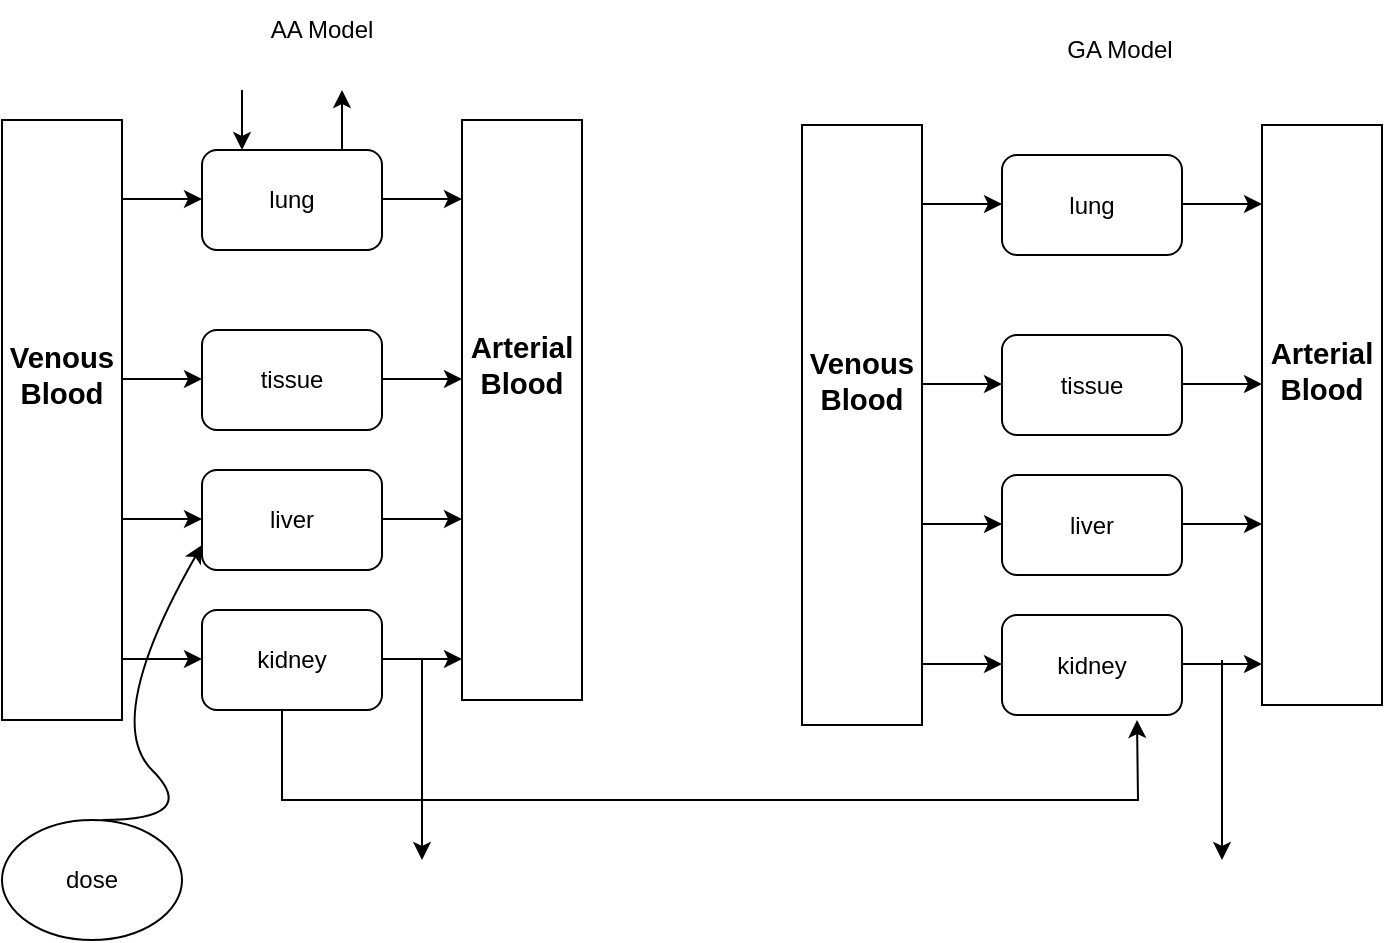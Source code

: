 <mxfile version="26.2.5">
  <diagram name="Page-1" id="WS-4GEM7qoWffYfh2LSq">
    <mxGraphModel dx="936" dy="530" grid="1" gridSize="10" guides="1" tooltips="1" connect="1" arrows="1" fold="1" page="1" pageScale="1" pageWidth="827" pageHeight="1169" math="0" shadow="0">
      <root>
        <mxCell id="0" />
        <mxCell id="1" parent="0" />
        <mxCell id="SP28HXOPN2kFX7QAPuQ9-1" value="lung" style="rounded=1;whiteSpace=wrap;html=1;" vertex="1" parent="1">
          <mxGeometry x="130" y="85" width="90" height="50" as="geometry" />
        </mxCell>
        <mxCell id="SP28HXOPN2kFX7QAPuQ9-2" value="tissue" style="rounded=1;whiteSpace=wrap;html=1;" vertex="1" parent="1">
          <mxGeometry x="130" y="175" width="90" height="50" as="geometry" />
        </mxCell>
        <mxCell id="SP28HXOPN2kFX7QAPuQ9-3" value="liver" style="rounded=1;whiteSpace=wrap;html=1;" vertex="1" parent="1">
          <mxGeometry x="130" y="245" width="90" height="50" as="geometry" />
        </mxCell>
        <mxCell id="SP28HXOPN2kFX7QAPuQ9-4" value="kidney" style="rounded=1;whiteSpace=wrap;html=1;" vertex="1" parent="1">
          <mxGeometry x="130" y="315" width="90" height="50" as="geometry" />
        </mxCell>
        <mxCell id="SP28HXOPN2kFX7QAPuQ9-5" value="&#xa;&#xa;&#xa;&lt;p style=&quot;language:nb-NO;margin-top:0pt;margin-bottom:0pt;margin-left:0in;&#xa;text-align:center;direction:ltr;unicode-bidi:embed;mso-line-break-override:&#xa;none;word-break:normal;punctuation-wrap:hanging&quot;&gt;&lt;span style=&quot;font-size:11.0pt;&#xa;font-family:Aptos;mso-ascii-font-family:Aptos;mso-fareast-font-family:+mn-ea;&#xa;mso-bidi-font-family:+mn-cs;mso-ascii-theme-font:minor-latin;mso-fareast-theme-font:&#xa;minor-fareast;mso-bidi-theme-font:minor-bidi;color:black;mso-color-index:13;&#xa;mso-font-kerning:12.0pt;language:en-US;font-weight:bold;mso-style-textfill-type:&#xa;solid;mso-style-textfill-fill-themecolor:dark1;mso-style-textfill-fill-color:&#xa;black;mso-style-textfill-fill-alpha:100.0%&quot;&gt;Venous Blood&lt;/span&gt;&lt;/p&gt;&#xa;&#xa;&#xa;&#xa;&#xa;&#xa;" style="rounded=0;whiteSpace=wrap;html=1;" vertex="1" parent="1">
          <mxGeometry x="30" y="70" width="60" height="300" as="geometry" />
        </mxCell>
        <mxCell id="SP28HXOPN2kFX7QAPuQ9-7" value="&#xa;&#xa;&#xa;&lt;p style=&quot;language:nb-NO;margin-top:0pt;margin-bottom:0pt;margin-left:0in;&#xa;text-align:center;direction:ltr;unicode-bidi:embed;mso-line-break-override:&#xa;none;word-break:normal;punctuation-wrap:hanging&quot;&gt;&lt;span style=&quot;font-size:11.0pt;&#xa;font-family:Aptos;mso-ascii-font-family:Aptos;mso-fareast-font-family:+mn-ea;&#xa;mso-bidi-font-family:+mn-cs;mso-ascii-theme-font:minor-latin;mso-fareast-theme-font:&#xa;minor-fareast;mso-bidi-theme-font:minor-bidi;color:black;mso-color-index:13;&#xa;mso-font-kerning:12.0pt;language:en-US;font-weight:bold;mso-style-textfill-type:&#xa;solid;mso-style-textfill-fill-themecolor:dark1;mso-style-textfill-fill-color:&#xa;black;mso-style-textfill-fill-alpha:100.0%&quot;&gt;Arterial Blood&lt;/span&gt;&lt;/p&gt;&#xa;&#xa;&#xa;&#xa;&#xa;&#xa;" style="rounded=0;whiteSpace=wrap;html=1;" vertex="1" parent="1">
          <mxGeometry x="260" y="70" width="60" height="290" as="geometry" />
        </mxCell>
        <mxCell id="SP28HXOPN2kFX7QAPuQ9-14" value="" style="endArrow=classic;html=1;rounded=0;" edge="1" parent="1">
          <mxGeometry width="50" height="50" relative="1" as="geometry">
            <mxPoint x="90" y="109.5" as="sourcePoint" />
            <mxPoint x="130" y="109.5" as="targetPoint" />
          </mxGeometry>
        </mxCell>
        <mxCell id="SP28HXOPN2kFX7QAPuQ9-15" value="" style="endArrow=classic;html=1;rounded=0;" edge="1" parent="1">
          <mxGeometry width="50" height="50" relative="1" as="geometry">
            <mxPoint x="90" y="199.5" as="sourcePoint" />
            <mxPoint x="130" y="199.5" as="targetPoint" />
          </mxGeometry>
        </mxCell>
        <mxCell id="SP28HXOPN2kFX7QAPuQ9-16" value="" style="endArrow=classic;html=1;rounded=0;" edge="1" parent="1">
          <mxGeometry width="50" height="50" relative="1" as="geometry">
            <mxPoint x="90" y="269.5" as="sourcePoint" />
            <mxPoint x="130" y="269.5" as="targetPoint" />
          </mxGeometry>
        </mxCell>
        <mxCell id="SP28HXOPN2kFX7QAPuQ9-17" value="" style="endArrow=classic;html=1;rounded=0;" edge="1" parent="1">
          <mxGeometry width="50" height="50" relative="1" as="geometry">
            <mxPoint x="90" y="339.5" as="sourcePoint" />
            <mxPoint x="130" y="339.5" as="targetPoint" />
          </mxGeometry>
        </mxCell>
        <mxCell id="SP28HXOPN2kFX7QAPuQ9-18" value="" style="endArrow=classic;html=1;rounded=0;" edge="1" parent="1">
          <mxGeometry width="50" height="50" relative="1" as="geometry">
            <mxPoint x="220" y="109.5" as="sourcePoint" />
            <mxPoint x="260" y="109.5" as="targetPoint" />
          </mxGeometry>
        </mxCell>
        <mxCell id="SP28HXOPN2kFX7QAPuQ9-19" value="" style="endArrow=classic;html=1;rounded=0;" edge="1" parent="1">
          <mxGeometry width="50" height="50" relative="1" as="geometry">
            <mxPoint x="220" y="199.5" as="sourcePoint" />
            <mxPoint x="260" y="199.5" as="targetPoint" />
          </mxGeometry>
        </mxCell>
        <mxCell id="SP28HXOPN2kFX7QAPuQ9-20" value="" style="endArrow=classic;html=1;rounded=0;" edge="1" parent="1">
          <mxGeometry width="50" height="50" relative="1" as="geometry">
            <mxPoint x="220" y="339.5" as="sourcePoint" />
            <mxPoint x="260" y="339.5" as="targetPoint" />
          </mxGeometry>
        </mxCell>
        <mxCell id="SP28HXOPN2kFX7QAPuQ9-21" value="" style="endArrow=classic;html=1;rounded=0;" edge="1" parent="1">
          <mxGeometry width="50" height="50" relative="1" as="geometry">
            <mxPoint x="220" y="269.5" as="sourcePoint" />
            <mxPoint x="260" y="269.5" as="targetPoint" />
          </mxGeometry>
        </mxCell>
        <mxCell id="SP28HXOPN2kFX7QAPuQ9-22" value="" style="endArrow=classic;html=1;rounded=0;" edge="1" parent="1">
          <mxGeometry width="50" height="50" relative="1" as="geometry">
            <mxPoint x="200" y="85" as="sourcePoint" />
            <mxPoint x="200" y="55" as="targetPoint" />
          </mxGeometry>
        </mxCell>
        <mxCell id="SP28HXOPN2kFX7QAPuQ9-23" value="" style="endArrow=classic;html=1;rounded=0;" edge="1" parent="1">
          <mxGeometry width="50" height="50" relative="1" as="geometry">
            <mxPoint x="150" y="55" as="sourcePoint" />
            <mxPoint x="150" y="85" as="targetPoint" />
          </mxGeometry>
        </mxCell>
        <mxCell id="SP28HXOPN2kFX7QAPuQ9-24" value="lung" style="rounded=1;whiteSpace=wrap;html=1;" vertex="1" parent="1">
          <mxGeometry x="530" y="87.5" width="90" height="50" as="geometry" />
        </mxCell>
        <mxCell id="SP28HXOPN2kFX7QAPuQ9-25" value="tissue" style="rounded=1;whiteSpace=wrap;html=1;" vertex="1" parent="1">
          <mxGeometry x="530" y="177.5" width="90" height="50" as="geometry" />
        </mxCell>
        <mxCell id="SP28HXOPN2kFX7QAPuQ9-26" value="liver" style="rounded=1;whiteSpace=wrap;html=1;" vertex="1" parent="1">
          <mxGeometry x="530" y="247.5" width="90" height="50" as="geometry" />
        </mxCell>
        <mxCell id="SP28HXOPN2kFX7QAPuQ9-27" value="kidney" style="rounded=1;whiteSpace=wrap;html=1;" vertex="1" parent="1">
          <mxGeometry x="530" y="317.5" width="90" height="50" as="geometry" />
        </mxCell>
        <mxCell id="SP28HXOPN2kFX7QAPuQ9-28" value="&#xa;&#xa;&#xa;&lt;p style=&quot;language:nb-NO;margin-top:0pt;margin-bottom:0pt;margin-left:0in;&#xa;text-align:center;direction:ltr;unicode-bidi:embed;mso-line-break-override:&#xa;none;word-break:normal;punctuation-wrap:hanging&quot;&gt;&lt;span style=&quot;font-size:11.0pt;&#xa;font-family:Aptos;mso-ascii-font-family:Aptos;mso-fareast-font-family:+mn-ea;&#xa;mso-bidi-font-family:+mn-cs;mso-ascii-theme-font:minor-latin;mso-fareast-theme-font:&#xa;minor-fareast;mso-bidi-theme-font:minor-bidi;color:black;mso-color-index:13;&#xa;mso-font-kerning:12.0pt;language:en-US;font-weight:bold;mso-style-textfill-type:&#xa;solid;mso-style-textfill-fill-themecolor:dark1;mso-style-textfill-fill-color:&#xa;black;mso-style-textfill-fill-alpha:100.0%&quot;&gt;Venous Blood&lt;/span&gt;&lt;/p&gt;&#xa;&#xa;&#xa;&#xa;&#xa;&#xa;" style="rounded=0;whiteSpace=wrap;html=1;" vertex="1" parent="1">
          <mxGeometry x="430" y="72.5" width="60" height="300" as="geometry" />
        </mxCell>
        <mxCell id="SP28HXOPN2kFX7QAPuQ9-29" value="&#xa;&#xa;&#xa;&lt;p style=&quot;language:nb-NO;margin-top:0pt;margin-bottom:0pt;margin-left:0in;&#xa;text-align:center;direction:ltr;unicode-bidi:embed;mso-line-break-override:&#xa;none;word-break:normal;punctuation-wrap:hanging&quot;&gt;&lt;span style=&quot;font-size:11.0pt;&#xa;font-family:Aptos;mso-ascii-font-family:Aptos;mso-fareast-font-family:+mn-ea;&#xa;mso-bidi-font-family:+mn-cs;mso-ascii-theme-font:minor-latin;mso-fareast-theme-font:&#xa;minor-fareast;mso-bidi-theme-font:minor-bidi;color:black;mso-color-index:13;&#xa;mso-font-kerning:12.0pt;language:en-US;font-weight:bold;mso-style-textfill-type:&#xa;solid;mso-style-textfill-fill-themecolor:dark1;mso-style-textfill-fill-color:&#xa;black;mso-style-textfill-fill-alpha:100.0%&quot;&gt;Arterial Blood&lt;/span&gt;&lt;/p&gt;&#xa;&#xa;&#xa;&#xa;&#xa;&#xa;" style="rounded=0;whiteSpace=wrap;html=1;" vertex="1" parent="1">
          <mxGeometry x="660" y="72.5" width="60" height="290" as="geometry" />
        </mxCell>
        <mxCell id="SP28HXOPN2kFX7QAPuQ9-30" value="" style="endArrow=classic;html=1;rounded=0;" edge="1" parent="1">
          <mxGeometry width="50" height="50" relative="1" as="geometry">
            <mxPoint x="490" y="112" as="sourcePoint" />
            <mxPoint x="530" y="112" as="targetPoint" />
          </mxGeometry>
        </mxCell>
        <mxCell id="SP28HXOPN2kFX7QAPuQ9-31" value="" style="endArrow=classic;html=1;rounded=0;" edge="1" parent="1">
          <mxGeometry width="50" height="50" relative="1" as="geometry">
            <mxPoint x="490" y="202" as="sourcePoint" />
            <mxPoint x="530" y="202" as="targetPoint" />
          </mxGeometry>
        </mxCell>
        <mxCell id="SP28HXOPN2kFX7QAPuQ9-32" value="" style="endArrow=classic;html=1;rounded=0;" edge="1" parent="1">
          <mxGeometry width="50" height="50" relative="1" as="geometry">
            <mxPoint x="490" y="272" as="sourcePoint" />
            <mxPoint x="530" y="272" as="targetPoint" />
          </mxGeometry>
        </mxCell>
        <mxCell id="SP28HXOPN2kFX7QAPuQ9-33" value="" style="endArrow=classic;html=1;rounded=0;" edge="1" parent="1">
          <mxGeometry width="50" height="50" relative="1" as="geometry">
            <mxPoint x="490" y="342" as="sourcePoint" />
            <mxPoint x="530" y="342" as="targetPoint" />
          </mxGeometry>
        </mxCell>
        <mxCell id="SP28HXOPN2kFX7QAPuQ9-34" value="" style="endArrow=classic;html=1;rounded=0;" edge="1" parent="1">
          <mxGeometry width="50" height="50" relative="1" as="geometry">
            <mxPoint x="620" y="112" as="sourcePoint" />
            <mxPoint x="660" y="112" as="targetPoint" />
          </mxGeometry>
        </mxCell>
        <mxCell id="SP28HXOPN2kFX7QAPuQ9-35" value="" style="endArrow=classic;html=1;rounded=0;" edge="1" parent="1">
          <mxGeometry width="50" height="50" relative="1" as="geometry">
            <mxPoint x="620" y="202" as="sourcePoint" />
            <mxPoint x="660" y="202" as="targetPoint" />
          </mxGeometry>
        </mxCell>
        <mxCell id="SP28HXOPN2kFX7QAPuQ9-36" value="" style="endArrow=classic;html=1;rounded=0;" edge="1" parent="1">
          <mxGeometry width="50" height="50" relative="1" as="geometry">
            <mxPoint x="620" y="342" as="sourcePoint" />
            <mxPoint x="660" y="342" as="targetPoint" />
          </mxGeometry>
        </mxCell>
        <mxCell id="SP28HXOPN2kFX7QAPuQ9-37" value="" style="endArrow=classic;html=1;rounded=0;" edge="1" parent="1">
          <mxGeometry width="50" height="50" relative="1" as="geometry">
            <mxPoint x="620" y="272" as="sourcePoint" />
            <mxPoint x="660" y="272" as="targetPoint" />
          </mxGeometry>
        </mxCell>
        <mxCell id="SP28HXOPN2kFX7QAPuQ9-40" value="AA Model" style="text;strokeColor=none;align=center;fillColor=none;html=1;verticalAlign=middle;whiteSpace=wrap;rounded=0;" vertex="1" parent="1">
          <mxGeometry x="160" y="10" width="60" height="30" as="geometry" />
        </mxCell>
        <mxCell id="SP28HXOPN2kFX7QAPuQ9-41" value="GA Model" style="text;strokeColor=none;align=center;fillColor=none;html=1;verticalAlign=middle;whiteSpace=wrap;rounded=0;" vertex="1" parent="1">
          <mxGeometry x="559" y="20" width="60" height="30" as="geometry" />
        </mxCell>
        <mxCell id="SP28HXOPN2kFX7QAPuQ9-42" value="dose" style="ellipse;whiteSpace=wrap;html=1;" vertex="1" parent="1">
          <mxGeometry x="30" y="420" width="90" height="60" as="geometry" />
        </mxCell>
        <mxCell id="SP28HXOPN2kFX7QAPuQ9-43" value="" style="curved=1;endArrow=classic;html=1;rounded=0;entryX=0;entryY=0.75;entryDx=0;entryDy=0;" edge="1" parent="1" target="SP28HXOPN2kFX7QAPuQ9-3">
          <mxGeometry width="50" height="50" relative="1" as="geometry">
            <mxPoint x="80" y="420" as="sourcePoint" />
            <mxPoint x="130" y="370" as="targetPoint" />
            <Array as="points">
              <mxPoint x="130" y="420" />
              <mxPoint x="80" y="370" />
            </Array>
          </mxGeometry>
        </mxCell>
        <mxCell id="SP28HXOPN2kFX7QAPuQ9-44" value="" style="endArrow=classic;html=1;rounded=0;exitX=0.25;exitY=1;exitDx=0;exitDy=0;" edge="1" parent="1">
          <mxGeometry width="50" height="50" relative="1" as="geometry">
            <mxPoint x="170" y="365" as="sourcePoint" />
            <mxPoint x="597.5" y="370" as="targetPoint" />
            <Array as="points">
              <mxPoint x="170" y="410" />
              <mxPoint x="598" y="410" />
            </Array>
          </mxGeometry>
        </mxCell>
        <mxCell id="SP28HXOPN2kFX7QAPuQ9-45" value="" style="endArrow=classic;html=1;rounded=0;" edge="1" parent="1">
          <mxGeometry width="50" height="50" relative="1" as="geometry">
            <mxPoint x="240" y="340" as="sourcePoint" />
            <mxPoint x="240" y="440" as="targetPoint" />
          </mxGeometry>
        </mxCell>
        <mxCell id="SP28HXOPN2kFX7QAPuQ9-46" value="" style="endArrow=classic;html=1;rounded=0;" edge="1" parent="1">
          <mxGeometry width="50" height="50" relative="1" as="geometry">
            <mxPoint x="640" y="340" as="sourcePoint" />
            <mxPoint x="640" y="440" as="targetPoint" />
          </mxGeometry>
        </mxCell>
      </root>
    </mxGraphModel>
  </diagram>
</mxfile>
